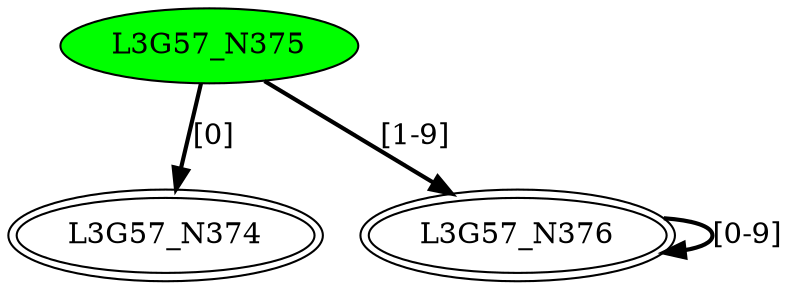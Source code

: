 digraph G57{
"L3G57_N374" [peripheries=2];
"L3G57_N375" [style=filled,fillcolor=green];
"L3G57_N376" [peripheries=2];
"L3G57_N375"->"L3G57_N374" [style = bold, label = "[0]"];
"L3G57_N375"->"L3G57_N376" [style = bold, label = "[1-9]"];
"L3G57_N376"->"L3G57_N376" [style = bold, label = "[0-9]"];
}

